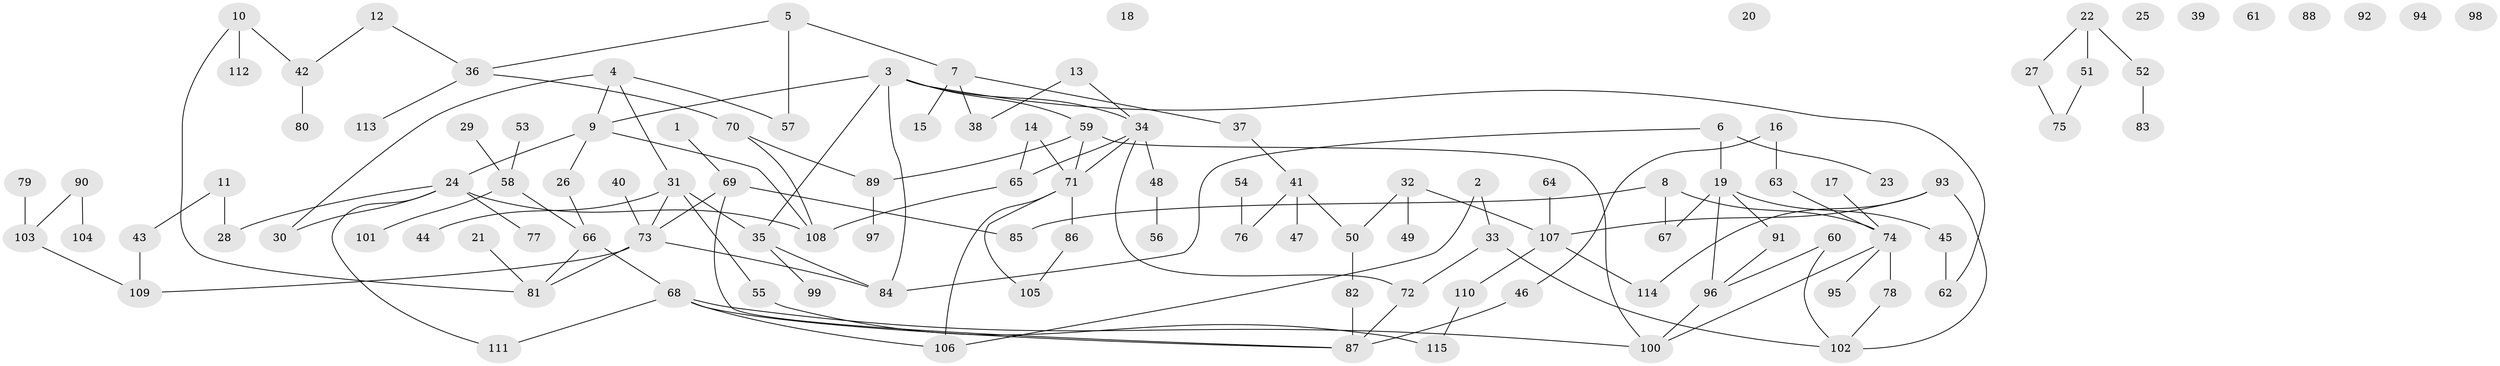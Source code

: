 // Generated by graph-tools (version 1.1) at 2025/40/03/09/25 04:40:36]
// undirected, 115 vertices, 138 edges
graph export_dot {
graph [start="1"]
  node [color=gray90,style=filled];
  1;
  2;
  3;
  4;
  5;
  6;
  7;
  8;
  9;
  10;
  11;
  12;
  13;
  14;
  15;
  16;
  17;
  18;
  19;
  20;
  21;
  22;
  23;
  24;
  25;
  26;
  27;
  28;
  29;
  30;
  31;
  32;
  33;
  34;
  35;
  36;
  37;
  38;
  39;
  40;
  41;
  42;
  43;
  44;
  45;
  46;
  47;
  48;
  49;
  50;
  51;
  52;
  53;
  54;
  55;
  56;
  57;
  58;
  59;
  60;
  61;
  62;
  63;
  64;
  65;
  66;
  67;
  68;
  69;
  70;
  71;
  72;
  73;
  74;
  75;
  76;
  77;
  78;
  79;
  80;
  81;
  82;
  83;
  84;
  85;
  86;
  87;
  88;
  89;
  90;
  91;
  92;
  93;
  94;
  95;
  96;
  97;
  98;
  99;
  100;
  101;
  102;
  103;
  104;
  105;
  106;
  107;
  108;
  109;
  110;
  111;
  112;
  113;
  114;
  115;
  1 -- 69;
  2 -- 33;
  2 -- 106;
  3 -- 9;
  3 -- 34;
  3 -- 35;
  3 -- 59;
  3 -- 62;
  3 -- 84;
  4 -- 9;
  4 -- 30;
  4 -- 31;
  4 -- 57;
  5 -- 7;
  5 -- 36;
  5 -- 57;
  6 -- 19;
  6 -- 23;
  6 -- 84;
  7 -- 15;
  7 -- 37;
  7 -- 38;
  8 -- 67;
  8 -- 74;
  8 -- 85;
  9 -- 24;
  9 -- 26;
  9 -- 108;
  10 -- 42;
  10 -- 81;
  10 -- 112;
  11 -- 28;
  11 -- 43;
  12 -- 36;
  12 -- 42;
  13 -- 34;
  13 -- 38;
  14 -- 65;
  14 -- 71;
  16 -- 46;
  16 -- 63;
  17 -- 74;
  19 -- 45;
  19 -- 67;
  19 -- 91;
  19 -- 96;
  21 -- 81;
  22 -- 27;
  22 -- 51;
  22 -- 52;
  24 -- 28;
  24 -- 30;
  24 -- 77;
  24 -- 108;
  24 -- 111;
  26 -- 66;
  27 -- 75;
  29 -- 58;
  31 -- 35;
  31 -- 44;
  31 -- 55;
  31 -- 73;
  32 -- 49;
  32 -- 50;
  32 -- 107;
  33 -- 72;
  33 -- 102;
  34 -- 48;
  34 -- 65;
  34 -- 71;
  34 -- 72;
  35 -- 84;
  35 -- 99;
  36 -- 70;
  36 -- 113;
  37 -- 41;
  40 -- 73;
  41 -- 47;
  41 -- 50;
  41 -- 76;
  42 -- 80;
  43 -- 109;
  45 -- 62;
  46 -- 87;
  48 -- 56;
  50 -- 82;
  51 -- 75;
  52 -- 83;
  53 -- 58;
  54 -- 76;
  55 -- 115;
  58 -- 66;
  58 -- 101;
  59 -- 71;
  59 -- 89;
  59 -- 100;
  60 -- 96;
  60 -- 102;
  63 -- 74;
  64 -- 107;
  65 -- 108;
  66 -- 68;
  66 -- 81;
  68 -- 87;
  68 -- 100;
  68 -- 106;
  68 -- 111;
  69 -- 73;
  69 -- 85;
  69 -- 87;
  70 -- 89;
  70 -- 108;
  71 -- 86;
  71 -- 105;
  71 -- 106;
  72 -- 87;
  73 -- 81;
  73 -- 84;
  73 -- 109;
  74 -- 78;
  74 -- 95;
  74 -- 100;
  78 -- 102;
  79 -- 103;
  82 -- 87;
  86 -- 105;
  89 -- 97;
  90 -- 103;
  90 -- 104;
  91 -- 96;
  93 -- 102;
  93 -- 107;
  93 -- 114;
  96 -- 100;
  103 -- 109;
  107 -- 110;
  107 -- 114;
  110 -- 115;
}
